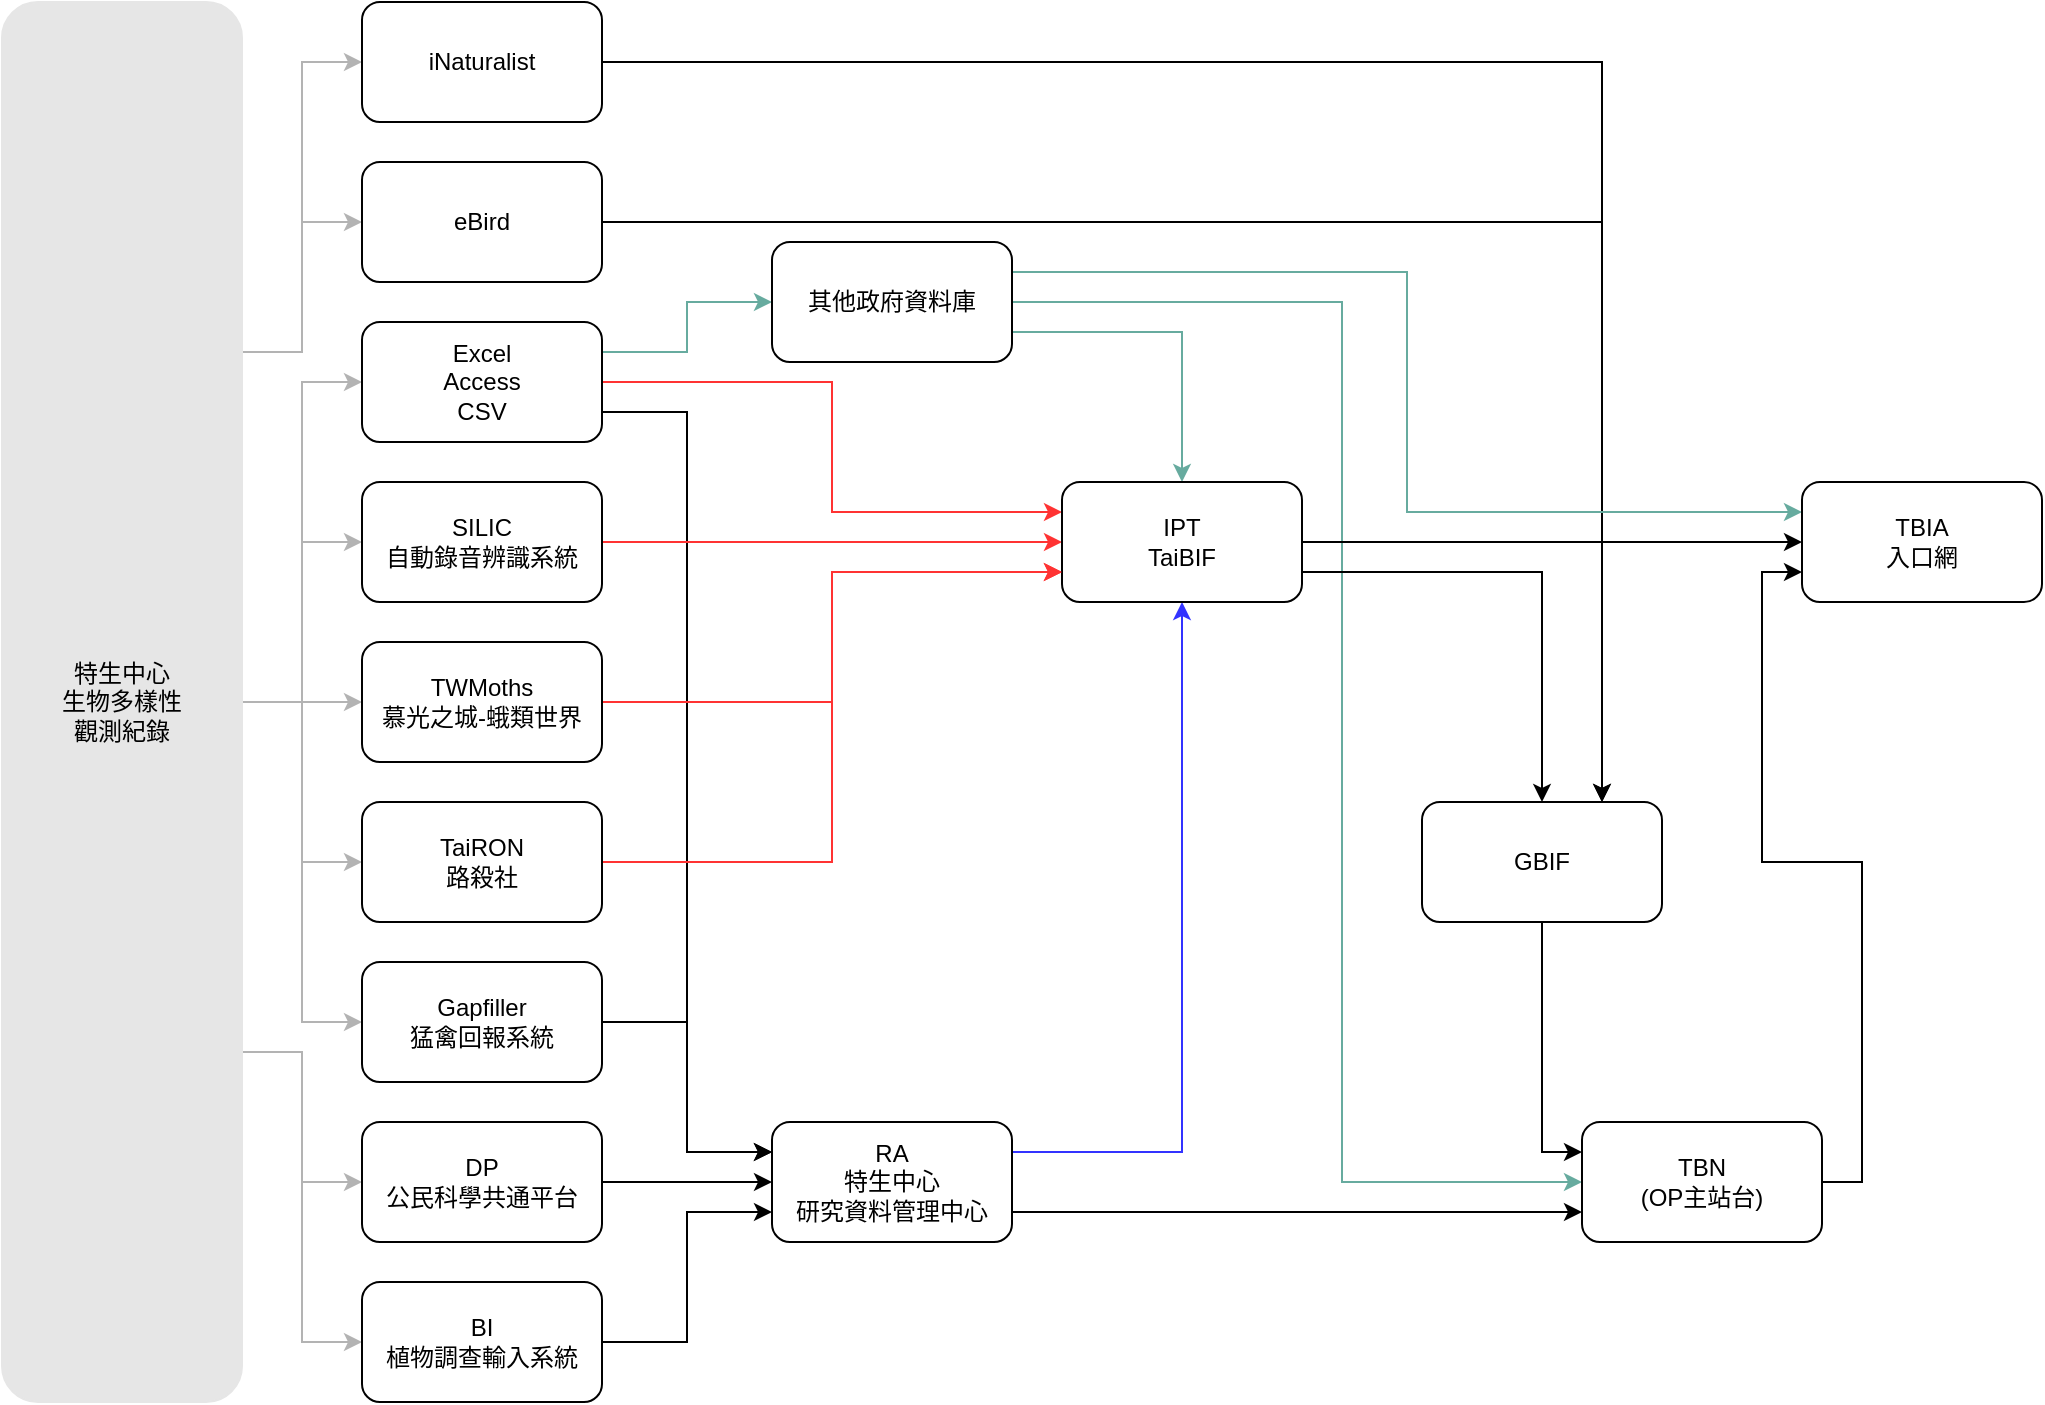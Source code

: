 <mxfile version="20.2.8" type="github">
  <diagram id="rm72Gj8ZxFal6YDLn9Lo" name="Page-1">
    <mxGraphModel dx="1662" dy="752" grid="1" gridSize="10" guides="1" tooltips="1" connect="1" arrows="1" fold="1" page="1" pageScale="1" pageWidth="1169" pageHeight="827" math="0" shadow="0">
      <root>
        <mxCell id="0" />
        <mxCell id="1" parent="0" />
        <mxCell id="_VTtxhrFGdUtf0AvVYgn-45" style="edgeStyle=orthogonalEdgeStyle;rounded=0;orthogonalLoop=1;jettySize=auto;html=1;exitX=1;exitY=0.25;exitDx=0;exitDy=0;entryX=0;entryY=0.5;entryDx=0;entryDy=0;shadow=0;strokeColor=#B3B3B3;fillColor=#FFB366;" edge="1" parent="1" source="uOPO1Oe3B9QStqaCYldA-2" target="uOPO1Oe3B9QStqaCYldA-10">
          <mxGeometry relative="1" as="geometry" />
        </mxCell>
        <mxCell id="_VTtxhrFGdUtf0AvVYgn-46" style="edgeStyle=orthogonalEdgeStyle;rounded=0;orthogonalLoop=1;jettySize=auto;html=1;exitX=1;exitY=0.25;exitDx=0;exitDy=0;shadow=0;strokeColor=#B3B3B3;fillColor=#FFB366;" edge="1" parent="1" source="uOPO1Oe3B9QStqaCYldA-2" target="uOPO1Oe3B9QStqaCYldA-9">
          <mxGeometry relative="1" as="geometry" />
        </mxCell>
        <mxCell id="_VTtxhrFGdUtf0AvVYgn-48" style="edgeStyle=orthogonalEdgeStyle;rounded=0;orthogonalLoop=1;jettySize=auto;html=1;exitX=1;exitY=0.5;exitDx=0;exitDy=0;entryX=0;entryY=0.5;entryDx=0;entryDy=0;shadow=0;strokeColor=#B3B3B3;fillColor=#FFB366;" edge="1" parent="1" source="uOPO1Oe3B9QStqaCYldA-2" target="uOPO1Oe3B9QStqaCYldA-3">
          <mxGeometry relative="1" as="geometry" />
        </mxCell>
        <mxCell id="_VTtxhrFGdUtf0AvVYgn-49" style="edgeStyle=orthogonalEdgeStyle;rounded=0;orthogonalLoop=1;jettySize=auto;html=1;exitX=1;exitY=0.5;exitDx=0;exitDy=0;entryX=0;entryY=0.5;entryDx=0;entryDy=0;shadow=0;strokeColor=#B3B3B3;fillColor=#FFB366;" edge="1" parent="1" source="uOPO1Oe3B9QStqaCYldA-2" target="uOPO1Oe3B9QStqaCYldA-7">
          <mxGeometry relative="1" as="geometry" />
        </mxCell>
        <mxCell id="_VTtxhrFGdUtf0AvVYgn-50" style="edgeStyle=orthogonalEdgeStyle;rounded=0;orthogonalLoop=1;jettySize=auto;html=1;exitX=1;exitY=0.5;exitDx=0;exitDy=0;shadow=0;strokeColor=#B3B3B3;fillColor=#FFB366;" edge="1" parent="1" source="uOPO1Oe3B9QStqaCYldA-2" target="uOPO1Oe3B9QStqaCYldA-8">
          <mxGeometry relative="1" as="geometry" />
        </mxCell>
        <mxCell id="_VTtxhrFGdUtf0AvVYgn-51" style="edgeStyle=orthogonalEdgeStyle;rounded=0;orthogonalLoop=1;jettySize=auto;html=1;exitX=1;exitY=0.5;exitDx=0;exitDy=0;entryX=0;entryY=0.5;entryDx=0;entryDy=0;shadow=0;strokeColor=#B3B3B3;fillColor=#FFB366;" edge="1" parent="1" source="uOPO1Oe3B9QStqaCYldA-2" target="_VTtxhrFGdUtf0AvVYgn-23">
          <mxGeometry relative="1" as="geometry" />
        </mxCell>
        <mxCell id="_VTtxhrFGdUtf0AvVYgn-52" style="edgeStyle=orthogonalEdgeStyle;rounded=0;orthogonalLoop=1;jettySize=auto;html=1;exitX=1;exitY=0.5;exitDx=0;exitDy=0;entryX=0;entryY=0.5;entryDx=0;entryDy=0;shadow=0;strokeColor=#B3B3B3;fillColor=#FFB366;" edge="1" parent="1" source="uOPO1Oe3B9QStqaCYldA-2" target="uOPO1Oe3B9QStqaCYldA-6">
          <mxGeometry relative="1" as="geometry" />
        </mxCell>
        <mxCell id="_VTtxhrFGdUtf0AvVYgn-53" style="edgeStyle=orthogonalEdgeStyle;rounded=0;orthogonalLoop=1;jettySize=auto;html=1;exitX=1;exitY=0.75;exitDx=0;exitDy=0;entryX=0;entryY=0.5;entryDx=0;entryDy=0;shadow=0;strokeColor=#B3B3B3;fillColor=#FFB366;" edge="1" parent="1" source="uOPO1Oe3B9QStqaCYldA-2" target="uOPO1Oe3B9QStqaCYldA-4">
          <mxGeometry relative="1" as="geometry" />
        </mxCell>
        <mxCell id="_VTtxhrFGdUtf0AvVYgn-54" style="edgeStyle=orthogonalEdgeStyle;rounded=0;orthogonalLoop=1;jettySize=auto;html=1;exitX=1;exitY=0.75;exitDx=0;exitDy=0;shadow=0;strokeColor=#B3B3B3;fillColor=#FFB366;" edge="1" parent="1" source="uOPO1Oe3B9QStqaCYldA-2" target="uOPO1Oe3B9QStqaCYldA-5">
          <mxGeometry relative="1" as="geometry" />
        </mxCell>
        <mxCell id="uOPO1Oe3B9QStqaCYldA-2" value="&lt;div&gt;特生中心&lt;/div&gt;&lt;div&gt;生物多樣性&lt;/div&gt;&lt;div&gt;觀測紀錄&lt;/div&gt;" style="rounded=1;whiteSpace=wrap;html=1;strokeColor=#E6E6E6;fillColor=#E6E6E6;" parent="1" vertex="1">
          <mxGeometry x="80" y="40" width="120" height="700" as="geometry" />
        </mxCell>
        <mxCell id="uOPO1Oe3B9QStqaCYldA-18" style="edgeStyle=orthogonalEdgeStyle;rounded=0;orthogonalLoop=1;jettySize=auto;html=1;exitX=1;exitY=0.75;exitDx=0;exitDy=0;entryX=0;entryY=0.25;entryDx=0;entryDy=0;strokeColor=#000000;" parent="1" source="uOPO1Oe3B9QStqaCYldA-3" target="uOPO1Oe3B9QStqaCYldA-11" edge="1">
          <mxGeometry relative="1" as="geometry">
            <Array as="points" />
          </mxGeometry>
        </mxCell>
        <mxCell id="uOPO1Oe3B9QStqaCYldA-33" style="edgeStyle=orthogonalEdgeStyle;rounded=0;orthogonalLoop=1;jettySize=auto;html=1;exitX=1;exitY=0.25;exitDx=0;exitDy=0;entryX=0;entryY=0.5;entryDx=0;entryDy=0;strokeColor=#67AB9F;" parent="1" source="uOPO1Oe3B9QStqaCYldA-3" target="uOPO1Oe3B9QStqaCYldA-13" edge="1">
          <mxGeometry relative="1" as="geometry" />
        </mxCell>
        <mxCell id="_VTtxhrFGdUtf0AvVYgn-32" style="edgeStyle=orthogonalEdgeStyle;rounded=0;orthogonalLoop=1;jettySize=auto;html=1;exitX=1;exitY=0.5;exitDx=0;exitDy=0;entryX=0;entryY=0.25;entryDx=0;entryDy=0;strokeColor=#FF3333;" edge="1" parent="1" source="uOPO1Oe3B9QStqaCYldA-3" target="uOPO1Oe3B9QStqaCYldA-14">
          <mxGeometry relative="1" as="geometry" />
        </mxCell>
        <mxCell id="uOPO1Oe3B9QStqaCYldA-3" value="&lt;div&gt;Excel&lt;/div&gt;&lt;div&gt;Access&lt;/div&gt;&lt;div&gt;CSV&lt;br&gt;&lt;/div&gt;" style="rounded=1;whiteSpace=wrap;html=1;" parent="1" vertex="1">
          <mxGeometry x="260" y="200" width="120" height="60" as="geometry" />
        </mxCell>
        <mxCell id="_VTtxhrFGdUtf0AvVYgn-38" style="edgeStyle=orthogonalEdgeStyle;rounded=0;orthogonalLoop=1;jettySize=auto;html=1;exitX=1;exitY=0.5;exitDx=0;exitDy=0;entryX=0;entryY=0.5;entryDx=0;entryDy=0;" edge="1" parent="1" source="uOPO1Oe3B9QStqaCYldA-4" target="uOPO1Oe3B9QStqaCYldA-11">
          <mxGeometry relative="1" as="geometry" />
        </mxCell>
        <mxCell id="uOPO1Oe3B9QStqaCYldA-4" value="&lt;div&gt;DP&lt;/div&gt;公民科學共通平台" style="rounded=1;whiteSpace=wrap;html=1;" parent="1" vertex="1">
          <mxGeometry x="260" y="600" width="120" height="60" as="geometry" />
        </mxCell>
        <mxCell id="_VTtxhrFGdUtf0AvVYgn-39" style="edgeStyle=orthogonalEdgeStyle;rounded=0;orthogonalLoop=1;jettySize=auto;html=1;exitX=1;exitY=0.5;exitDx=0;exitDy=0;entryX=0;entryY=0.75;entryDx=0;entryDy=0;" edge="1" parent="1" source="uOPO1Oe3B9QStqaCYldA-5" target="uOPO1Oe3B9QStqaCYldA-11">
          <mxGeometry relative="1" as="geometry" />
        </mxCell>
        <mxCell id="uOPO1Oe3B9QStqaCYldA-5" value="&lt;div&gt;BI&lt;/div&gt;植物調查輸入系統" style="rounded=1;whiteSpace=wrap;html=1;" parent="1" vertex="1">
          <mxGeometry x="260" y="680" width="120" height="60" as="geometry" />
        </mxCell>
        <mxCell id="_VTtxhrFGdUtf0AvVYgn-42" style="edgeStyle=orthogonalEdgeStyle;rounded=0;orthogonalLoop=1;jettySize=auto;html=1;exitX=1;exitY=0.5;exitDx=0;exitDy=0;entryX=0;entryY=0.25;entryDx=0;entryDy=0;" edge="1" parent="1" source="uOPO1Oe3B9QStqaCYldA-6" target="uOPO1Oe3B9QStqaCYldA-11">
          <mxGeometry relative="1" as="geometry" />
        </mxCell>
        <mxCell id="uOPO1Oe3B9QStqaCYldA-6" value="&lt;div&gt;Gapfiller&lt;/div&gt;&lt;div&gt;猛禽回報系統&lt;br&gt;&lt;/div&gt;" style="rounded=1;whiteSpace=wrap;html=1;" parent="1" vertex="1">
          <mxGeometry x="260" y="520" width="120" height="60" as="geometry" />
        </mxCell>
        <mxCell id="_VTtxhrFGdUtf0AvVYgn-34" style="edgeStyle=orthogonalEdgeStyle;rounded=0;orthogonalLoop=1;jettySize=auto;html=1;exitX=1;exitY=0.5;exitDx=0;exitDy=0;entryX=0;entryY=0.5;entryDx=0;entryDy=0;strokeColor=#FF3333;" edge="1" parent="1" source="uOPO1Oe3B9QStqaCYldA-7" target="uOPO1Oe3B9QStqaCYldA-14">
          <mxGeometry relative="1" as="geometry" />
        </mxCell>
        <mxCell id="uOPO1Oe3B9QStqaCYldA-7" value="&lt;div&gt;SILIC&lt;/div&gt;自動錄音辨識系統" style="rounded=1;whiteSpace=wrap;html=1;" parent="1" vertex="1">
          <mxGeometry x="260" y="280" width="120" height="60" as="geometry" />
        </mxCell>
        <mxCell id="_VTtxhrFGdUtf0AvVYgn-35" style="edgeStyle=orthogonalEdgeStyle;rounded=0;orthogonalLoop=1;jettySize=auto;html=1;exitX=1;exitY=0.5;exitDx=0;exitDy=0;entryX=0;entryY=0.75;entryDx=0;entryDy=0;strokeColor=#FF3333;" edge="1" parent="1" source="uOPO1Oe3B9QStqaCYldA-8" target="uOPO1Oe3B9QStqaCYldA-14">
          <mxGeometry relative="1" as="geometry" />
        </mxCell>
        <mxCell id="uOPO1Oe3B9QStqaCYldA-8" value="&lt;div&gt;TWMoths&lt;/div&gt;&lt;div&gt;慕光之城-蛾類世界&lt;br&gt;&lt;/div&gt;" style="rounded=1;whiteSpace=wrap;html=1;" parent="1" vertex="1">
          <mxGeometry x="260" y="360" width="120" height="60" as="geometry" />
        </mxCell>
        <mxCell id="_VTtxhrFGdUtf0AvVYgn-4" style="edgeStyle=orthogonalEdgeStyle;rounded=0;orthogonalLoop=1;jettySize=auto;html=1;exitX=1;exitY=0.5;exitDx=0;exitDy=0;entryX=0.75;entryY=0;entryDx=0;entryDy=0;strokeColor=#000000;" edge="1" parent="1" source="uOPO1Oe3B9QStqaCYldA-9" target="uOPO1Oe3B9QStqaCYldA-25">
          <mxGeometry relative="1" as="geometry" />
        </mxCell>
        <mxCell id="uOPO1Oe3B9QStqaCYldA-9" value="&lt;div&gt;eBird&lt;/div&gt;" style="rounded=1;whiteSpace=wrap;html=1;" parent="1" vertex="1">
          <mxGeometry x="260" y="120" width="120" height="60" as="geometry" />
        </mxCell>
        <mxCell id="_VTtxhrFGdUtf0AvVYgn-5" style="edgeStyle=orthogonalEdgeStyle;rounded=0;orthogonalLoop=1;jettySize=auto;html=1;exitX=1;exitY=0.5;exitDx=0;exitDy=0;entryX=0.75;entryY=0;entryDx=0;entryDy=0;strokeColor=#000000;" edge="1" parent="1" source="uOPO1Oe3B9QStqaCYldA-10" target="uOPO1Oe3B9QStqaCYldA-25">
          <mxGeometry relative="1" as="geometry">
            <mxPoint x="710" y="280" as="targetPoint" />
          </mxGeometry>
        </mxCell>
        <mxCell id="uOPO1Oe3B9QStqaCYldA-10" value="iNaturalist" style="rounded=1;whiteSpace=wrap;html=1;" parent="1" vertex="1">
          <mxGeometry x="260" y="40" width="120" height="60" as="geometry" />
        </mxCell>
        <mxCell id="uOPO1Oe3B9QStqaCYldA-24" style="edgeStyle=orthogonalEdgeStyle;rounded=0;orthogonalLoop=1;jettySize=auto;html=1;entryX=0;entryY=0.75;entryDx=0;entryDy=0;exitX=1;exitY=0.75;exitDx=0;exitDy=0;" parent="1" source="uOPO1Oe3B9QStqaCYldA-11" target="uOPO1Oe3B9QStqaCYldA-23" edge="1">
          <mxGeometry relative="1" as="geometry">
            <mxPoint x="580" y="640" as="sourcePoint" />
          </mxGeometry>
        </mxCell>
        <mxCell id="_VTtxhrFGdUtf0AvVYgn-1" style="edgeStyle=orthogonalEdgeStyle;rounded=0;orthogonalLoop=1;jettySize=auto;html=1;exitX=1;exitY=0.25;exitDx=0;exitDy=0;entryX=0.5;entryY=1;entryDx=0;entryDy=0;strokeColor=#3333FF;shadow=0;" edge="1" parent="1" source="uOPO1Oe3B9QStqaCYldA-11" target="uOPO1Oe3B9QStqaCYldA-14">
          <mxGeometry relative="1" as="geometry" />
        </mxCell>
        <mxCell id="uOPO1Oe3B9QStqaCYldA-11" value="&lt;div&gt;RA&lt;/div&gt;&lt;div&gt;特生中心&lt;/div&gt;&lt;div&gt;研究資料管理中心&lt;br&gt;&lt;/div&gt;" style="rounded=1;whiteSpace=wrap;html=1;" parent="1" vertex="1">
          <mxGeometry x="465" y="600" width="120" height="60" as="geometry" />
        </mxCell>
        <mxCell id="_VTtxhrFGdUtf0AvVYgn-41" style="edgeStyle=orthogonalEdgeStyle;rounded=0;orthogonalLoop=1;jettySize=auto;html=1;entryX=0.5;entryY=0;entryDx=0;entryDy=0;strokeColor=#67AB9F;exitX=1;exitY=0.75;exitDx=0;exitDy=0;" edge="1" parent="1" source="uOPO1Oe3B9QStqaCYldA-13" target="uOPO1Oe3B9QStqaCYldA-14">
          <mxGeometry relative="1" as="geometry">
            <mxPoint x="580" y="190" as="sourcePoint" />
          </mxGeometry>
        </mxCell>
        <mxCell id="_VTtxhrFGdUtf0AvVYgn-43" style="edgeStyle=orthogonalEdgeStyle;rounded=0;orthogonalLoop=1;jettySize=auto;html=1;exitX=1;exitY=0.25;exitDx=0;exitDy=0;entryX=0;entryY=0.25;entryDx=0;entryDy=0;shadow=0;strokeColor=#67AB9F;fillColor=#FFB366;" edge="1" parent="1" source="uOPO1Oe3B9QStqaCYldA-13" target="_VTtxhrFGdUtf0AvVYgn-7">
          <mxGeometry relative="1" as="geometry" />
        </mxCell>
        <mxCell id="_VTtxhrFGdUtf0AvVYgn-60" style="edgeStyle=orthogonalEdgeStyle;rounded=0;orthogonalLoop=1;jettySize=auto;html=1;exitX=1;exitY=0.5;exitDx=0;exitDy=0;entryX=0;entryY=0.5;entryDx=0;entryDy=0;shadow=0;strokeColor=#67AB9F;fillColor=#FFB366;" edge="1" parent="1" source="uOPO1Oe3B9QStqaCYldA-13" target="uOPO1Oe3B9QStqaCYldA-23">
          <mxGeometry relative="1" as="geometry">
            <Array as="points">
              <mxPoint x="750" y="190" />
              <mxPoint x="750" y="630" />
            </Array>
          </mxGeometry>
        </mxCell>
        <mxCell id="uOPO1Oe3B9QStqaCYldA-13" value="其他政府資料庫" style="rounded=1;whiteSpace=wrap;html=1;" parent="1" vertex="1">
          <mxGeometry x="465" y="160" width="120" height="60" as="geometry" />
        </mxCell>
        <mxCell id="_VTtxhrFGdUtf0AvVYgn-11" style="edgeStyle=orthogonalEdgeStyle;rounded=0;orthogonalLoop=1;jettySize=auto;html=1;exitX=1;exitY=0.5;exitDx=0;exitDy=0;entryX=0;entryY=0.5;entryDx=0;entryDy=0;strokeColor=#000000;" edge="1" parent="1" source="uOPO1Oe3B9QStqaCYldA-14" target="_VTtxhrFGdUtf0AvVYgn-7">
          <mxGeometry relative="1" as="geometry" />
        </mxCell>
        <mxCell id="_VTtxhrFGdUtf0AvVYgn-55" style="edgeStyle=orthogonalEdgeStyle;rounded=0;orthogonalLoop=1;jettySize=auto;html=1;exitX=1;exitY=0.75;exitDx=0;exitDy=0;entryX=0.5;entryY=0;entryDx=0;entryDy=0;shadow=0;strokeColor=#000000;fillColor=#FFB366;" edge="1" parent="1" source="uOPO1Oe3B9QStqaCYldA-14" target="uOPO1Oe3B9QStqaCYldA-25">
          <mxGeometry relative="1" as="geometry" />
        </mxCell>
        <mxCell id="uOPO1Oe3B9QStqaCYldA-14" value="&lt;div&gt;IPT&lt;/div&gt;&lt;div&gt;TaiBIF&lt;br&gt;&lt;/div&gt;" style="rounded=1;whiteSpace=wrap;html=1;" parent="1" vertex="1">
          <mxGeometry x="610" y="280" width="120" height="60" as="geometry" />
        </mxCell>
        <mxCell id="_VTtxhrFGdUtf0AvVYgn-10" style="edgeStyle=orthogonalEdgeStyle;rounded=0;orthogonalLoop=1;jettySize=auto;html=1;exitX=1;exitY=0.5;exitDx=0;exitDy=0;entryX=0;entryY=0.75;entryDx=0;entryDy=0;" edge="1" parent="1" source="uOPO1Oe3B9QStqaCYldA-23" target="_VTtxhrFGdUtf0AvVYgn-7">
          <mxGeometry relative="1" as="geometry" />
        </mxCell>
        <mxCell id="uOPO1Oe3B9QStqaCYldA-23" value="&lt;div&gt;TBN&lt;/div&gt;&lt;div&gt;(OP主站台)&lt;br&gt;&lt;/div&gt;" style="rounded=1;whiteSpace=wrap;html=1;" parent="1" vertex="1">
          <mxGeometry x="870" y="600" width="120" height="60" as="geometry" />
        </mxCell>
        <mxCell id="_VTtxhrFGdUtf0AvVYgn-3" style="edgeStyle=orthogonalEdgeStyle;rounded=0;orthogonalLoop=1;jettySize=auto;html=1;exitX=0.5;exitY=1;exitDx=0;exitDy=0;entryX=0;entryY=0.25;entryDx=0;entryDy=0;" edge="1" parent="1" source="uOPO1Oe3B9QStqaCYldA-25" target="uOPO1Oe3B9QStqaCYldA-23">
          <mxGeometry relative="1" as="geometry" />
        </mxCell>
        <mxCell id="uOPO1Oe3B9QStqaCYldA-25" value="GBIF" style="rounded=1;whiteSpace=wrap;html=1;" parent="1" vertex="1">
          <mxGeometry x="790" y="440" width="120" height="60" as="geometry" />
        </mxCell>
        <mxCell id="_VTtxhrFGdUtf0AvVYgn-7" value="&lt;div&gt;TBIA&lt;/div&gt;入口網" style="rounded=1;whiteSpace=wrap;html=1;" vertex="1" parent="1">
          <mxGeometry x="980" y="280" width="120" height="60" as="geometry" />
        </mxCell>
        <mxCell id="_VTtxhrFGdUtf0AvVYgn-37" style="edgeStyle=orthogonalEdgeStyle;rounded=0;orthogonalLoop=1;jettySize=auto;html=1;exitX=1;exitY=0.5;exitDx=0;exitDy=0;entryX=0;entryY=0.75;entryDx=0;entryDy=0;strokeColor=#FF3333;" edge="1" parent="1" source="_VTtxhrFGdUtf0AvVYgn-23" target="uOPO1Oe3B9QStqaCYldA-14">
          <mxGeometry relative="1" as="geometry" />
        </mxCell>
        <mxCell id="_VTtxhrFGdUtf0AvVYgn-23" value="&lt;div&gt;TaiRON&lt;/div&gt;&lt;div&gt;路殺社&lt;br&gt;&lt;/div&gt;" style="rounded=1;whiteSpace=wrap;html=1;" vertex="1" parent="1">
          <mxGeometry x="260" y="440" width="120" height="60" as="geometry" />
        </mxCell>
      </root>
    </mxGraphModel>
  </diagram>
</mxfile>
